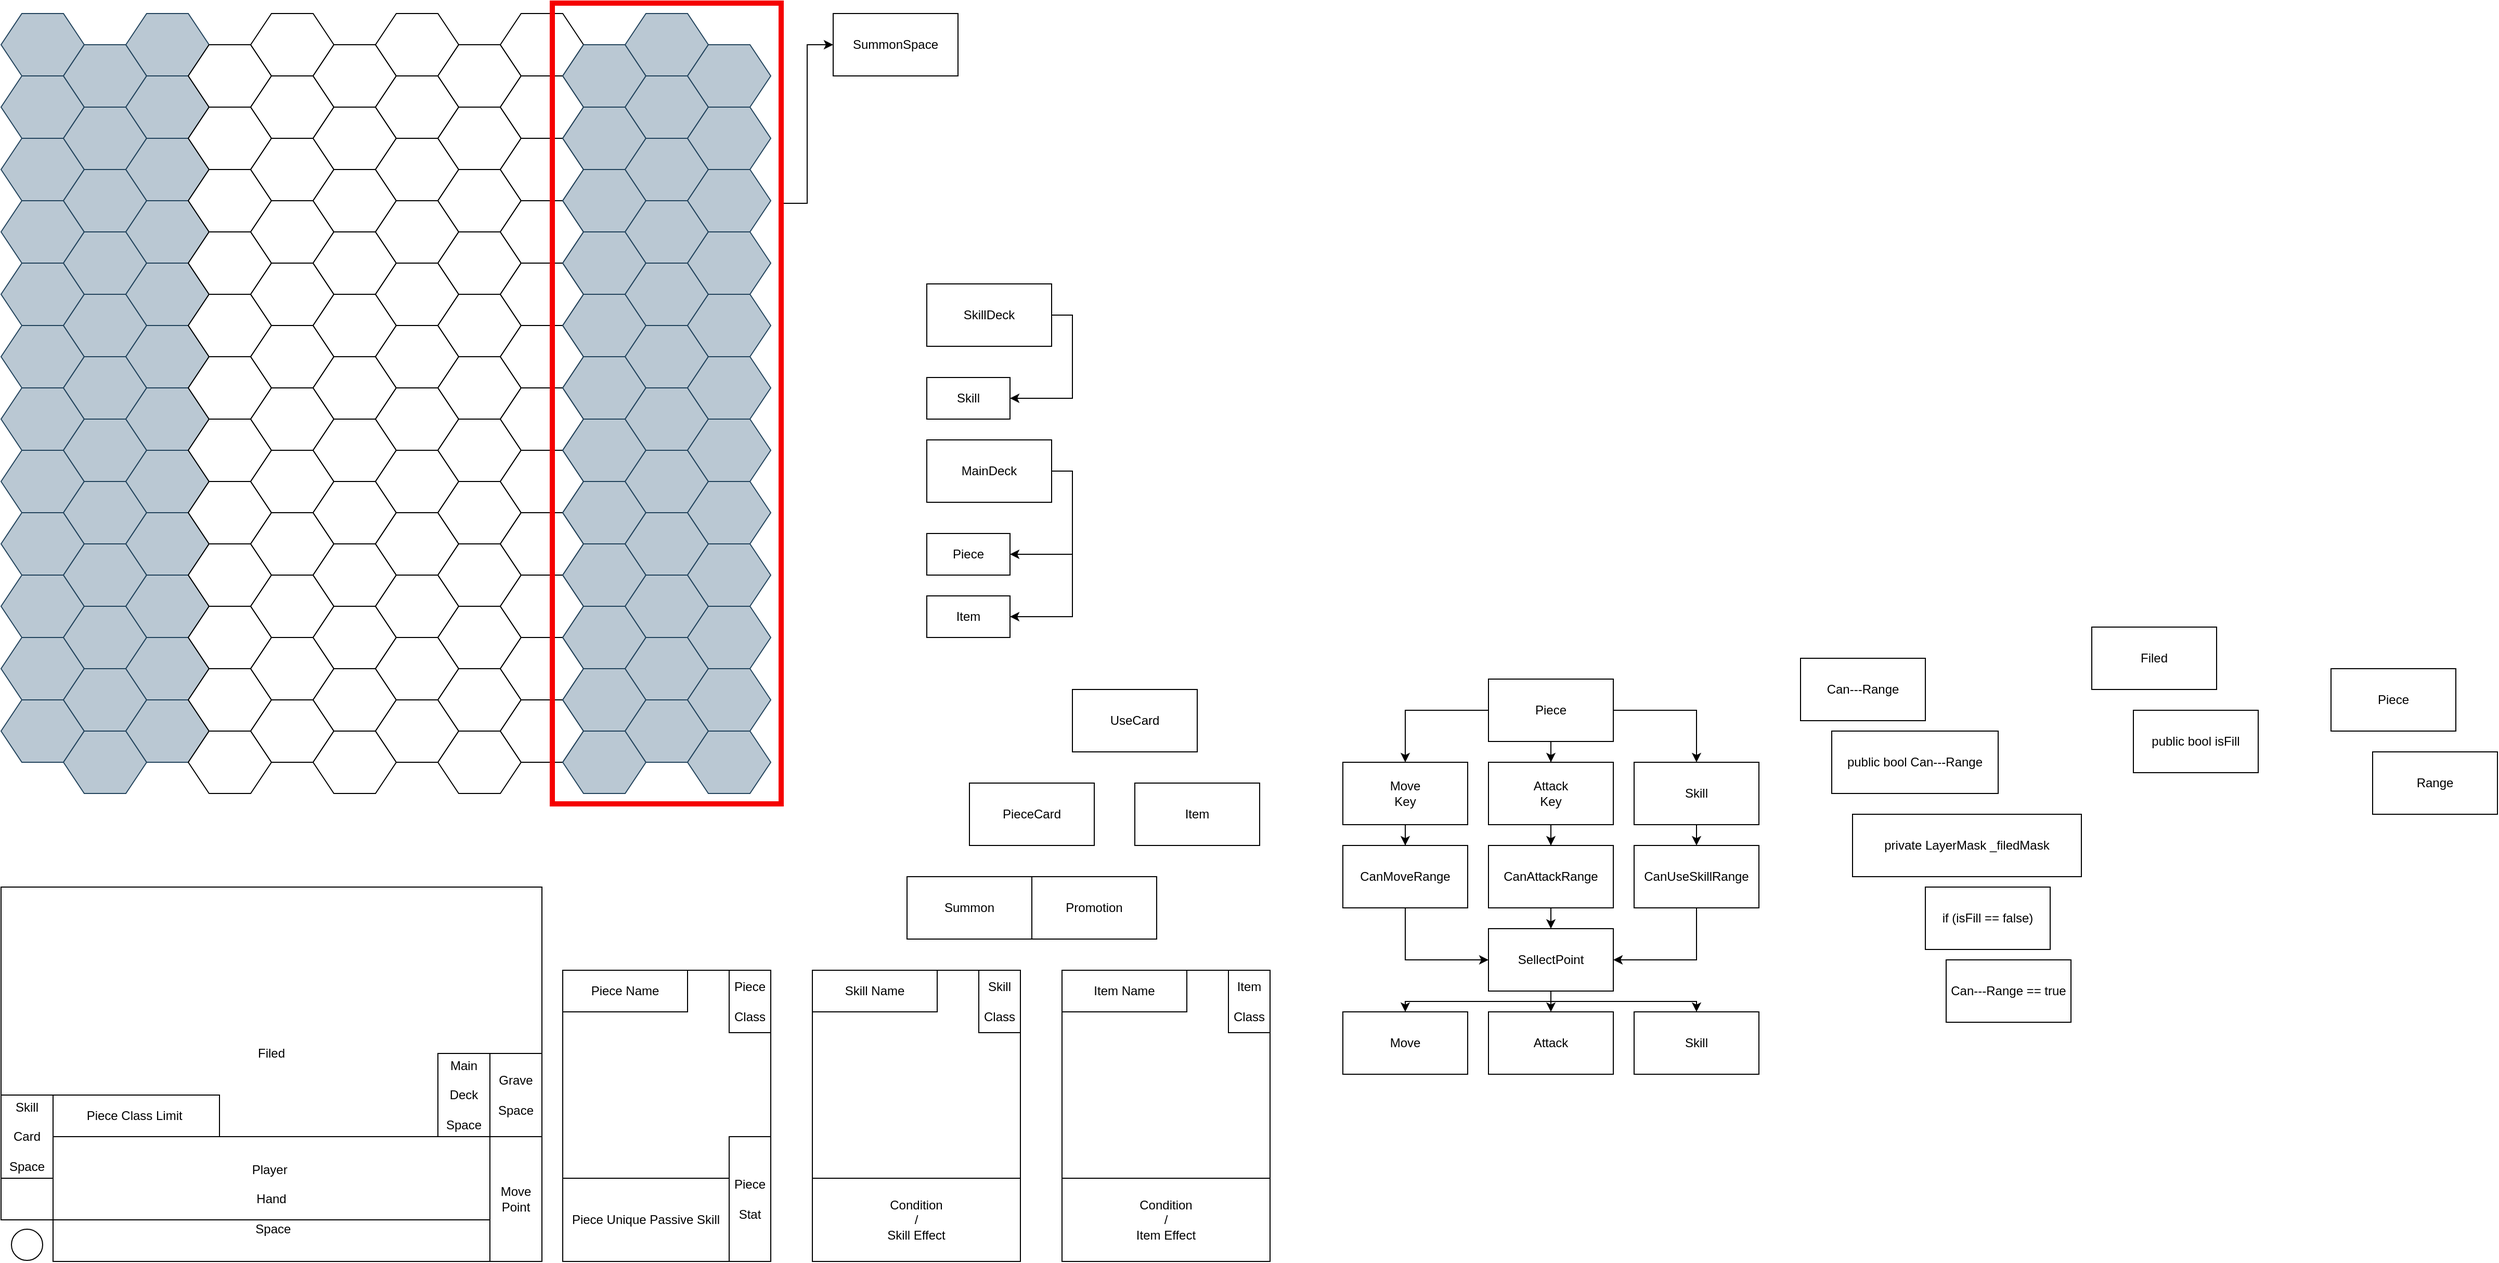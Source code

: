 <mxfile version="21.2.9" type="device">
  <diagram name="페이지-1" id="hdjbhopYSdk3RlSoOf6J">
    <mxGraphModel dx="1674" dy="1910" grid="1" gridSize="10" guides="1" tooltips="1" connect="1" arrows="1" fold="1" page="1" pageScale="1" pageWidth="827" pageHeight="1169" math="0" shadow="0">
      <root>
        <mxCell id="0" />
        <mxCell id="1" parent="0" />
        <mxCell id="jk9RJbKhzx2J6C2vbVzu-240" value="Filed" style="whiteSpace=wrap;html=1;" vertex="1" parent="1">
          <mxGeometry y="840" width="520" height="320" as="geometry" />
        </mxCell>
        <mxCell id="QWAg-1l1D4s0uI_y3CBR-188" value="Grave&lt;br&gt;&lt;br&gt;Space" style="rounded=0;whiteSpace=wrap;html=1;" parent="1" vertex="1">
          <mxGeometry x="470" y="1000" width="50" height="80" as="geometry" />
        </mxCell>
        <mxCell id="QWAg-1l1D4s0uI_y3CBR-186" value="Main&lt;br&gt;&lt;br&gt;Deck&lt;br&gt;&lt;br&gt;Space" style="rounded=0;whiteSpace=wrap;html=1;" parent="1" vertex="1">
          <mxGeometry x="420" y="1000" width="50" height="80" as="geometry" />
        </mxCell>
        <mxCell id="QWAg-1l1D4s0uI_y3CBR-189" value="Skill&lt;br&gt;&lt;br&gt;Card&lt;br&gt;&lt;br&gt;Space" style="rounded=0;whiteSpace=wrap;html=1;" parent="1" vertex="1">
          <mxGeometry y="1040" width="50" height="80" as="geometry" />
        </mxCell>
        <mxCell id="QWAg-1l1D4s0uI_y3CBR-190" value="Piece Class Limit&amp;nbsp;" style="rounded=0;whiteSpace=wrap;html=1;" parent="1" vertex="1">
          <mxGeometry x="50" y="1040" width="160" height="40" as="geometry" />
        </mxCell>
        <mxCell id="QWAg-1l1D4s0uI_y3CBR-201" value="Move&lt;br&gt;Point" style="rounded=0;whiteSpace=wrap;html=1;" parent="1" vertex="1">
          <mxGeometry x="470" y="1080" width="50" height="120" as="geometry" />
        </mxCell>
        <mxCell id="QWAg-1l1D4s0uI_y3CBR-187" value="Player&lt;span style=&quot;white-space: pre;&quot;&gt;	&lt;/span&gt;&lt;br&gt;&lt;br&gt;Hand&lt;br&gt;&lt;br&gt;&lt;span style=&quot;white-space: pre;&quot;&gt;	&lt;/span&gt;Space" style="rounded=0;whiteSpace=wrap;html=1;fillColor=none;" parent="1" vertex="1">
          <mxGeometry x="50" y="1080" width="420" height="120" as="geometry" />
        </mxCell>
        <mxCell id="QWAg-1l1D4s0uI_y3CBR-191" value="" style="rounded=0;whiteSpace=wrap;html=1;" parent="1" vertex="1">
          <mxGeometry x="540" y="920" width="200" height="280" as="geometry" />
        </mxCell>
        <mxCell id="QWAg-1l1D4s0uI_y3CBR-192" value="Piece Name" style="rounded=0;whiteSpace=wrap;html=1;" parent="1" vertex="1">
          <mxGeometry x="540" y="920" width="120" height="40" as="geometry" />
        </mxCell>
        <mxCell id="QWAg-1l1D4s0uI_y3CBR-193" value="Piece Unique Passive Skill" style="rounded=0;whiteSpace=wrap;html=1;" parent="1" vertex="1">
          <mxGeometry x="540" y="1120" width="160" height="80" as="geometry" />
        </mxCell>
        <mxCell id="QWAg-1l1D4s0uI_y3CBR-194" value="Piece &lt;br&gt;&lt;br&gt;Stat" style="rounded=0;whiteSpace=wrap;html=1;" parent="1" vertex="1">
          <mxGeometry x="700" y="1080" width="40" height="120" as="geometry" />
        </mxCell>
        <mxCell id="QWAg-1l1D4s0uI_y3CBR-195" value="Piece &lt;br&gt;&lt;br&gt;Class" style="rounded=0;whiteSpace=wrap;html=1;" parent="1" vertex="1">
          <mxGeometry x="700" y="920" width="40" height="60" as="geometry" />
        </mxCell>
        <mxCell id="QWAg-1l1D4s0uI_y3CBR-196" value="" style="rounded=0;whiteSpace=wrap;html=1;" parent="1" vertex="1">
          <mxGeometry x="780" y="920" width="200" height="280" as="geometry" />
        </mxCell>
        <mxCell id="QWAg-1l1D4s0uI_y3CBR-197" value="Skill Name" style="rounded=0;whiteSpace=wrap;html=1;" parent="1" vertex="1">
          <mxGeometry x="780" y="920" width="120" height="40" as="geometry" />
        </mxCell>
        <mxCell id="QWAg-1l1D4s0uI_y3CBR-198" value="Condition&lt;br&gt;/&lt;br&gt;Skill Effect" style="rounded=0;whiteSpace=wrap;html=1;" parent="1" vertex="1">
          <mxGeometry x="780" y="1120" width="200" height="80" as="geometry" />
        </mxCell>
        <mxCell id="QWAg-1l1D4s0uI_y3CBR-200" value="Skill&lt;br&gt;&lt;br&gt;Class" style="rounded=0;whiteSpace=wrap;html=1;" parent="1" vertex="1">
          <mxGeometry x="940" y="920" width="40" height="60" as="geometry" />
        </mxCell>
        <mxCell id="jk9RJbKhzx2J6C2vbVzu-21" style="edgeStyle=orthogonalEdgeStyle;rounded=0;orthogonalLoop=1;jettySize=auto;html=1;exitX=1;exitY=0.5;exitDx=0;exitDy=0;entryX=1;entryY=0.5;entryDx=0;entryDy=0;" edge="1" parent="1" source="jk9RJbKhzx2J6C2vbVzu-3" target="jk9RJbKhzx2J6C2vbVzu-6">
          <mxGeometry relative="1" as="geometry" />
        </mxCell>
        <mxCell id="jk9RJbKhzx2J6C2vbVzu-22" style="edgeStyle=orthogonalEdgeStyle;rounded=0;orthogonalLoop=1;jettySize=auto;html=1;exitX=1;exitY=0.5;exitDx=0;exitDy=0;entryX=1;entryY=0.5;entryDx=0;entryDy=0;" edge="1" parent="1" source="jk9RJbKhzx2J6C2vbVzu-3" target="jk9RJbKhzx2J6C2vbVzu-8">
          <mxGeometry relative="1" as="geometry" />
        </mxCell>
        <mxCell id="jk9RJbKhzx2J6C2vbVzu-3" value="MainDeck" style="whiteSpace=wrap;html=1;" vertex="1" parent="1">
          <mxGeometry x="890" y="410" width="120" height="60" as="geometry" />
        </mxCell>
        <mxCell id="jk9RJbKhzx2J6C2vbVzu-20" style="edgeStyle=orthogonalEdgeStyle;rounded=0;orthogonalLoop=1;jettySize=auto;html=1;exitX=1;exitY=0.5;exitDx=0;exitDy=0;entryX=1;entryY=0.5;entryDx=0;entryDy=0;" edge="1" parent="1" source="jk9RJbKhzx2J6C2vbVzu-4" target="jk9RJbKhzx2J6C2vbVzu-7">
          <mxGeometry relative="1" as="geometry" />
        </mxCell>
        <mxCell id="jk9RJbKhzx2J6C2vbVzu-4" value="SkillDeck" style="whiteSpace=wrap;html=1;" vertex="1" parent="1">
          <mxGeometry x="890" y="260" width="120" height="60" as="geometry" />
        </mxCell>
        <mxCell id="jk9RJbKhzx2J6C2vbVzu-6" value="Piece" style="rounded=0;whiteSpace=wrap;html=1;" vertex="1" parent="1">
          <mxGeometry x="890" y="500" width="80" height="40" as="geometry" />
        </mxCell>
        <mxCell id="jk9RJbKhzx2J6C2vbVzu-7" value="Skill" style="rounded=0;whiteSpace=wrap;html=1;" vertex="1" parent="1">
          <mxGeometry x="890" y="350" width="80" height="40" as="geometry" />
        </mxCell>
        <mxCell id="jk9RJbKhzx2J6C2vbVzu-8" value="Item" style="rounded=0;whiteSpace=wrap;html=1;" vertex="1" parent="1">
          <mxGeometry x="890" y="560" width="80" height="40" as="geometry" />
        </mxCell>
        <mxCell id="jk9RJbKhzx2J6C2vbVzu-29" value="" style="shape=hexagon;perimeter=hexagonPerimeter2;whiteSpace=wrap;html=1;fixedSize=1;fillColor=#bac8d3;strokeColor=#23445d;" vertex="1" parent="1">
          <mxGeometry width="80" height="60" as="geometry" />
        </mxCell>
        <mxCell id="jk9RJbKhzx2J6C2vbVzu-30" value="" style="shape=hexagon;perimeter=hexagonPerimeter2;whiteSpace=wrap;html=1;fixedSize=1;fillColor=#bac8d3;strokeColor=#23445d;" vertex="1" parent="1">
          <mxGeometry y="60" width="80" height="60" as="geometry" />
        </mxCell>
        <mxCell id="jk9RJbKhzx2J6C2vbVzu-31" value="" style="shape=hexagon;perimeter=hexagonPerimeter2;whiteSpace=wrap;html=1;fixedSize=1;fillColor=#bac8d3;strokeColor=#23445d;" vertex="1" parent="1">
          <mxGeometry y="120" width="80" height="60" as="geometry" />
        </mxCell>
        <mxCell id="jk9RJbKhzx2J6C2vbVzu-32" value="" style="shape=hexagon;perimeter=hexagonPerimeter2;whiteSpace=wrap;html=1;fixedSize=1;fillColor=#bac8d3;strokeColor=#23445d;" vertex="1" parent="1">
          <mxGeometry y="180" width="80" height="60" as="geometry" />
        </mxCell>
        <mxCell id="jk9RJbKhzx2J6C2vbVzu-33" value="" style="shape=hexagon;perimeter=hexagonPerimeter2;whiteSpace=wrap;html=1;fixedSize=1;fillColor=#bac8d3;strokeColor=#23445d;" vertex="1" parent="1">
          <mxGeometry y="240" width="80" height="60" as="geometry" />
        </mxCell>
        <mxCell id="jk9RJbKhzx2J6C2vbVzu-34" value="" style="shape=hexagon;perimeter=hexagonPerimeter2;whiteSpace=wrap;html=1;fixedSize=1;fillColor=#bac8d3;strokeColor=#23445d;" vertex="1" parent="1">
          <mxGeometry y="300" width="80" height="60" as="geometry" />
        </mxCell>
        <mxCell id="jk9RJbKhzx2J6C2vbVzu-35" value="" style="shape=hexagon;perimeter=hexagonPerimeter2;whiteSpace=wrap;html=1;fixedSize=1;fillColor=#bac8d3;strokeColor=#23445d;" vertex="1" parent="1">
          <mxGeometry y="360" width="80" height="60" as="geometry" />
        </mxCell>
        <mxCell id="jk9RJbKhzx2J6C2vbVzu-36" value="" style="shape=hexagon;perimeter=hexagonPerimeter2;whiteSpace=wrap;html=1;fixedSize=1;fillColor=#bac8d3;strokeColor=#23445d;" vertex="1" parent="1">
          <mxGeometry y="420" width="80" height="60" as="geometry" />
        </mxCell>
        <mxCell id="jk9RJbKhzx2J6C2vbVzu-37" value="" style="shape=hexagon;perimeter=hexagonPerimeter2;whiteSpace=wrap;html=1;fixedSize=1;fillColor=#bac8d3;strokeColor=#23445d;" vertex="1" parent="1">
          <mxGeometry y="480" width="80" height="60" as="geometry" />
        </mxCell>
        <mxCell id="jk9RJbKhzx2J6C2vbVzu-38" value="" style="shape=hexagon;perimeter=hexagonPerimeter2;whiteSpace=wrap;html=1;fixedSize=1;fillColor=#bac8d3;strokeColor=#23445d;" vertex="1" parent="1">
          <mxGeometry y="540" width="80" height="60" as="geometry" />
        </mxCell>
        <mxCell id="jk9RJbKhzx2J6C2vbVzu-39" value="" style="shape=hexagon;perimeter=hexagonPerimeter2;whiteSpace=wrap;html=1;fixedSize=1;fillColor=#bac8d3;strokeColor=#23445d;" vertex="1" parent="1">
          <mxGeometry y="600" width="80" height="60" as="geometry" />
        </mxCell>
        <mxCell id="jk9RJbKhzx2J6C2vbVzu-40" value="" style="shape=hexagon;perimeter=hexagonPerimeter2;whiteSpace=wrap;html=1;fixedSize=1;fillColor=#bac8d3;strokeColor=#23445d;" vertex="1" parent="1">
          <mxGeometry y="660" width="80" height="60" as="geometry" />
        </mxCell>
        <mxCell id="jk9RJbKhzx2J6C2vbVzu-41" value="" style="shape=hexagon;perimeter=hexagonPerimeter2;whiteSpace=wrap;html=1;fixedSize=1;fillColor=#bac8d3;strokeColor=#23445d;" vertex="1" parent="1">
          <mxGeometry x="60" y="30" width="80" height="60" as="geometry" />
        </mxCell>
        <mxCell id="jk9RJbKhzx2J6C2vbVzu-42" value="" style="shape=hexagon;perimeter=hexagonPerimeter2;whiteSpace=wrap;html=1;fixedSize=1;fillColor=#bac8d3;strokeColor=#23445d;" vertex="1" parent="1">
          <mxGeometry x="60" y="90" width="80" height="60" as="geometry" />
        </mxCell>
        <mxCell id="jk9RJbKhzx2J6C2vbVzu-43" value="" style="shape=hexagon;perimeter=hexagonPerimeter2;whiteSpace=wrap;html=1;fixedSize=1;fillColor=#bac8d3;strokeColor=#23445d;" vertex="1" parent="1">
          <mxGeometry x="60" y="150" width="80" height="60" as="geometry" />
        </mxCell>
        <mxCell id="jk9RJbKhzx2J6C2vbVzu-44" value="" style="shape=hexagon;perimeter=hexagonPerimeter2;whiteSpace=wrap;html=1;fixedSize=1;fillColor=#bac8d3;strokeColor=#23445d;" vertex="1" parent="1">
          <mxGeometry x="60" y="210" width="80" height="60" as="geometry" />
        </mxCell>
        <mxCell id="jk9RJbKhzx2J6C2vbVzu-45" value="" style="shape=hexagon;perimeter=hexagonPerimeter2;whiteSpace=wrap;html=1;fixedSize=1;fillColor=#bac8d3;strokeColor=#23445d;" vertex="1" parent="1">
          <mxGeometry x="60" y="270" width="80" height="60" as="geometry" />
        </mxCell>
        <mxCell id="jk9RJbKhzx2J6C2vbVzu-46" value="" style="shape=hexagon;perimeter=hexagonPerimeter2;whiteSpace=wrap;html=1;fixedSize=1;fillColor=#bac8d3;strokeColor=#23445d;" vertex="1" parent="1">
          <mxGeometry x="60" y="330" width="80" height="60" as="geometry" />
        </mxCell>
        <mxCell id="jk9RJbKhzx2J6C2vbVzu-47" value="" style="shape=hexagon;perimeter=hexagonPerimeter2;whiteSpace=wrap;html=1;fixedSize=1;fillColor=#bac8d3;strokeColor=#23445d;" vertex="1" parent="1">
          <mxGeometry x="60" y="390" width="80" height="60" as="geometry" />
        </mxCell>
        <mxCell id="jk9RJbKhzx2J6C2vbVzu-48" value="" style="shape=hexagon;perimeter=hexagonPerimeter2;whiteSpace=wrap;html=1;fixedSize=1;fillColor=#bac8d3;strokeColor=#23445d;" vertex="1" parent="1">
          <mxGeometry x="60" y="450" width="80" height="60" as="geometry" />
        </mxCell>
        <mxCell id="jk9RJbKhzx2J6C2vbVzu-49" value="" style="shape=hexagon;perimeter=hexagonPerimeter2;whiteSpace=wrap;html=1;fixedSize=1;fillColor=#bac8d3;strokeColor=#23445d;" vertex="1" parent="1">
          <mxGeometry x="60" y="510" width="80" height="60" as="geometry" />
        </mxCell>
        <mxCell id="jk9RJbKhzx2J6C2vbVzu-50" value="" style="shape=hexagon;perimeter=hexagonPerimeter2;whiteSpace=wrap;html=1;fixedSize=1;fillColor=#bac8d3;strokeColor=#23445d;" vertex="1" parent="1">
          <mxGeometry x="60" y="570" width="80" height="60" as="geometry" />
        </mxCell>
        <mxCell id="jk9RJbKhzx2J6C2vbVzu-51" value="" style="shape=hexagon;perimeter=hexagonPerimeter2;whiteSpace=wrap;html=1;fixedSize=1;fillColor=#bac8d3;strokeColor=#23445d;" vertex="1" parent="1">
          <mxGeometry x="60" y="630" width="80" height="60" as="geometry" />
        </mxCell>
        <mxCell id="jk9RJbKhzx2J6C2vbVzu-52" value="" style="shape=hexagon;perimeter=hexagonPerimeter2;whiteSpace=wrap;html=1;fixedSize=1;fillColor=#bac8d3;strokeColor=#23445d;" vertex="1" parent="1">
          <mxGeometry x="60" y="690" width="80" height="60" as="geometry" />
        </mxCell>
        <mxCell id="jk9RJbKhzx2J6C2vbVzu-77" value="" style="shape=hexagon;perimeter=hexagonPerimeter2;whiteSpace=wrap;html=1;fixedSize=1;fillColor=#bac8d3;strokeColor=#23445d;" vertex="1" parent="1">
          <mxGeometry x="120" width="80" height="60" as="geometry" />
        </mxCell>
        <mxCell id="jk9RJbKhzx2J6C2vbVzu-78" value="" style="shape=hexagon;perimeter=hexagonPerimeter2;whiteSpace=wrap;html=1;fixedSize=1;fillColor=#bac8d3;strokeColor=#23445d;" vertex="1" parent="1">
          <mxGeometry x="120" y="60" width="80" height="60" as="geometry" />
        </mxCell>
        <mxCell id="jk9RJbKhzx2J6C2vbVzu-79" value="" style="shape=hexagon;perimeter=hexagonPerimeter2;whiteSpace=wrap;html=1;fixedSize=1;fillColor=#bac8d3;strokeColor=#23445d;" vertex="1" parent="1">
          <mxGeometry x="120" y="120" width="80" height="60" as="geometry" />
        </mxCell>
        <mxCell id="jk9RJbKhzx2J6C2vbVzu-80" value="" style="shape=hexagon;perimeter=hexagonPerimeter2;whiteSpace=wrap;html=1;fixedSize=1;fillColor=#bac8d3;strokeColor=#23445d;" vertex="1" parent="1">
          <mxGeometry x="120" y="180" width="80" height="60" as="geometry" />
        </mxCell>
        <mxCell id="jk9RJbKhzx2J6C2vbVzu-81" value="" style="shape=hexagon;perimeter=hexagonPerimeter2;whiteSpace=wrap;html=1;fixedSize=1;fillColor=#bac8d3;strokeColor=#23445d;" vertex="1" parent="1">
          <mxGeometry x="120" y="240" width="80" height="60" as="geometry" />
        </mxCell>
        <mxCell id="jk9RJbKhzx2J6C2vbVzu-82" value="" style="shape=hexagon;perimeter=hexagonPerimeter2;whiteSpace=wrap;html=1;fixedSize=1;fillColor=#bac8d3;strokeColor=#23445d;" vertex="1" parent="1">
          <mxGeometry x="120" y="300" width="80" height="60" as="geometry" />
        </mxCell>
        <mxCell id="jk9RJbKhzx2J6C2vbVzu-83" value="" style="shape=hexagon;perimeter=hexagonPerimeter2;whiteSpace=wrap;html=1;fixedSize=1;fillColor=#bac8d3;strokeColor=#23445d;" vertex="1" parent="1">
          <mxGeometry x="120" y="360" width="80" height="60" as="geometry" />
        </mxCell>
        <mxCell id="jk9RJbKhzx2J6C2vbVzu-84" value="" style="shape=hexagon;perimeter=hexagonPerimeter2;whiteSpace=wrap;html=1;fixedSize=1;fillColor=#bac8d3;strokeColor=#23445d;" vertex="1" parent="1">
          <mxGeometry x="120" y="420" width="80" height="60" as="geometry" />
        </mxCell>
        <mxCell id="jk9RJbKhzx2J6C2vbVzu-85" value="" style="shape=hexagon;perimeter=hexagonPerimeter2;whiteSpace=wrap;html=1;fixedSize=1;fillColor=#bac8d3;strokeColor=#23445d;" vertex="1" parent="1">
          <mxGeometry x="120" y="480" width="80" height="60" as="geometry" />
        </mxCell>
        <mxCell id="jk9RJbKhzx2J6C2vbVzu-86" value="" style="shape=hexagon;perimeter=hexagonPerimeter2;whiteSpace=wrap;html=1;fixedSize=1;fillColor=#bac8d3;strokeColor=#23445d;" vertex="1" parent="1">
          <mxGeometry x="120" y="540" width="80" height="60" as="geometry" />
        </mxCell>
        <mxCell id="jk9RJbKhzx2J6C2vbVzu-87" value="" style="shape=hexagon;perimeter=hexagonPerimeter2;whiteSpace=wrap;html=1;fixedSize=1;fillColor=#bac8d3;strokeColor=#23445d;" vertex="1" parent="1">
          <mxGeometry x="120" y="600" width="80" height="60" as="geometry" />
        </mxCell>
        <mxCell id="jk9RJbKhzx2J6C2vbVzu-88" value="" style="shape=hexagon;perimeter=hexagonPerimeter2;whiteSpace=wrap;html=1;fixedSize=1;fillColor=#bac8d3;strokeColor=#23445d;" vertex="1" parent="1">
          <mxGeometry x="120" y="660" width="80" height="60" as="geometry" />
        </mxCell>
        <mxCell id="jk9RJbKhzx2J6C2vbVzu-89" value="" style="shape=hexagon;perimeter=hexagonPerimeter2;whiteSpace=wrap;html=1;fixedSize=1;" vertex="1" parent="1">
          <mxGeometry x="180" y="30" width="80" height="60" as="geometry" />
        </mxCell>
        <mxCell id="jk9RJbKhzx2J6C2vbVzu-90" value="" style="shape=hexagon;perimeter=hexagonPerimeter2;whiteSpace=wrap;html=1;fixedSize=1;" vertex="1" parent="1">
          <mxGeometry x="180" y="90" width="80" height="60" as="geometry" />
        </mxCell>
        <mxCell id="jk9RJbKhzx2J6C2vbVzu-91" value="" style="shape=hexagon;perimeter=hexagonPerimeter2;whiteSpace=wrap;html=1;fixedSize=1;" vertex="1" parent="1">
          <mxGeometry x="180" y="150" width="80" height="60" as="geometry" />
        </mxCell>
        <mxCell id="jk9RJbKhzx2J6C2vbVzu-92" value="" style="shape=hexagon;perimeter=hexagonPerimeter2;whiteSpace=wrap;html=1;fixedSize=1;" vertex="1" parent="1">
          <mxGeometry x="180" y="210" width="80" height="60" as="geometry" />
        </mxCell>
        <mxCell id="jk9RJbKhzx2J6C2vbVzu-93" value="" style="shape=hexagon;perimeter=hexagonPerimeter2;whiteSpace=wrap;html=1;fixedSize=1;" vertex="1" parent="1">
          <mxGeometry x="180" y="270" width="80" height="60" as="geometry" />
        </mxCell>
        <mxCell id="jk9RJbKhzx2J6C2vbVzu-94" value="" style="shape=hexagon;perimeter=hexagonPerimeter2;whiteSpace=wrap;html=1;fixedSize=1;" vertex="1" parent="1">
          <mxGeometry x="180" y="330" width="80" height="60" as="geometry" />
        </mxCell>
        <mxCell id="jk9RJbKhzx2J6C2vbVzu-95" value="" style="shape=hexagon;perimeter=hexagonPerimeter2;whiteSpace=wrap;html=1;fixedSize=1;" vertex="1" parent="1">
          <mxGeometry x="180" y="390" width="80" height="60" as="geometry" />
        </mxCell>
        <mxCell id="jk9RJbKhzx2J6C2vbVzu-96" value="" style="shape=hexagon;perimeter=hexagonPerimeter2;whiteSpace=wrap;html=1;fixedSize=1;" vertex="1" parent="1">
          <mxGeometry x="180" y="450" width="80" height="60" as="geometry" />
        </mxCell>
        <mxCell id="jk9RJbKhzx2J6C2vbVzu-97" value="" style="shape=hexagon;perimeter=hexagonPerimeter2;whiteSpace=wrap;html=1;fixedSize=1;" vertex="1" parent="1">
          <mxGeometry x="180" y="510" width="80" height="60" as="geometry" />
        </mxCell>
        <mxCell id="jk9RJbKhzx2J6C2vbVzu-98" value="" style="shape=hexagon;perimeter=hexagonPerimeter2;whiteSpace=wrap;html=1;fixedSize=1;" vertex="1" parent="1">
          <mxGeometry x="180" y="570" width="80" height="60" as="geometry" />
        </mxCell>
        <mxCell id="jk9RJbKhzx2J6C2vbVzu-99" value="" style="shape=hexagon;perimeter=hexagonPerimeter2;whiteSpace=wrap;html=1;fixedSize=1;" vertex="1" parent="1">
          <mxGeometry x="180" y="630" width="80" height="60" as="geometry" />
        </mxCell>
        <mxCell id="jk9RJbKhzx2J6C2vbVzu-100" value="" style="shape=hexagon;perimeter=hexagonPerimeter2;whiteSpace=wrap;html=1;fixedSize=1;" vertex="1" parent="1">
          <mxGeometry x="180" y="690" width="80" height="60" as="geometry" />
        </mxCell>
        <mxCell id="jk9RJbKhzx2J6C2vbVzu-101" value="" style="shape=hexagon;perimeter=hexagonPerimeter2;whiteSpace=wrap;html=1;fixedSize=1;" vertex="1" parent="1">
          <mxGeometry x="240" width="80" height="60" as="geometry" />
        </mxCell>
        <mxCell id="jk9RJbKhzx2J6C2vbVzu-102" value="" style="shape=hexagon;perimeter=hexagonPerimeter2;whiteSpace=wrap;html=1;fixedSize=1;" vertex="1" parent="1">
          <mxGeometry x="240" y="60" width="80" height="60" as="geometry" />
        </mxCell>
        <mxCell id="jk9RJbKhzx2J6C2vbVzu-103" value="" style="shape=hexagon;perimeter=hexagonPerimeter2;whiteSpace=wrap;html=1;fixedSize=1;" vertex="1" parent="1">
          <mxGeometry x="240" y="120" width="80" height="60" as="geometry" />
        </mxCell>
        <mxCell id="jk9RJbKhzx2J6C2vbVzu-104" value="" style="shape=hexagon;perimeter=hexagonPerimeter2;whiteSpace=wrap;html=1;fixedSize=1;" vertex="1" parent="1">
          <mxGeometry x="240" y="180" width="80" height="60" as="geometry" />
        </mxCell>
        <mxCell id="jk9RJbKhzx2J6C2vbVzu-105" value="" style="shape=hexagon;perimeter=hexagonPerimeter2;whiteSpace=wrap;html=1;fixedSize=1;" vertex="1" parent="1">
          <mxGeometry x="240" y="240" width="80" height="60" as="geometry" />
        </mxCell>
        <mxCell id="jk9RJbKhzx2J6C2vbVzu-106" value="" style="shape=hexagon;perimeter=hexagonPerimeter2;whiteSpace=wrap;html=1;fixedSize=1;" vertex="1" parent="1">
          <mxGeometry x="240" y="300" width="80" height="60" as="geometry" />
        </mxCell>
        <mxCell id="jk9RJbKhzx2J6C2vbVzu-107" value="" style="shape=hexagon;perimeter=hexagonPerimeter2;whiteSpace=wrap;html=1;fixedSize=1;" vertex="1" parent="1">
          <mxGeometry x="240" y="360" width="80" height="60" as="geometry" />
        </mxCell>
        <mxCell id="jk9RJbKhzx2J6C2vbVzu-108" value="" style="shape=hexagon;perimeter=hexagonPerimeter2;whiteSpace=wrap;html=1;fixedSize=1;" vertex="1" parent="1">
          <mxGeometry x="240" y="420" width="80" height="60" as="geometry" />
        </mxCell>
        <mxCell id="jk9RJbKhzx2J6C2vbVzu-109" value="" style="shape=hexagon;perimeter=hexagonPerimeter2;whiteSpace=wrap;html=1;fixedSize=1;" vertex="1" parent="1">
          <mxGeometry x="240" y="480" width="80" height="60" as="geometry" />
        </mxCell>
        <mxCell id="jk9RJbKhzx2J6C2vbVzu-110" value="" style="shape=hexagon;perimeter=hexagonPerimeter2;whiteSpace=wrap;html=1;fixedSize=1;" vertex="1" parent="1">
          <mxGeometry x="240" y="540" width="80" height="60" as="geometry" />
        </mxCell>
        <mxCell id="jk9RJbKhzx2J6C2vbVzu-111" value="" style="shape=hexagon;perimeter=hexagonPerimeter2;whiteSpace=wrap;html=1;fixedSize=1;" vertex="1" parent="1">
          <mxGeometry x="240" y="600" width="80" height="60" as="geometry" />
        </mxCell>
        <mxCell id="jk9RJbKhzx2J6C2vbVzu-112" value="" style="shape=hexagon;perimeter=hexagonPerimeter2;whiteSpace=wrap;html=1;fixedSize=1;" vertex="1" parent="1">
          <mxGeometry x="240" y="660" width="80" height="60" as="geometry" />
        </mxCell>
        <mxCell id="jk9RJbKhzx2J6C2vbVzu-113" value="" style="shape=hexagon;perimeter=hexagonPerimeter2;whiteSpace=wrap;html=1;fixedSize=1;" vertex="1" parent="1">
          <mxGeometry x="300" y="30" width="80" height="60" as="geometry" />
        </mxCell>
        <mxCell id="jk9RJbKhzx2J6C2vbVzu-114" value="" style="shape=hexagon;perimeter=hexagonPerimeter2;whiteSpace=wrap;html=1;fixedSize=1;" vertex="1" parent="1">
          <mxGeometry x="300" y="90" width="80" height="60" as="geometry" />
        </mxCell>
        <mxCell id="jk9RJbKhzx2J6C2vbVzu-115" value="" style="shape=hexagon;perimeter=hexagonPerimeter2;whiteSpace=wrap;html=1;fixedSize=1;" vertex="1" parent="1">
          <mxGeometry x="300" y="150" width="80" height="60" as="geometry" />
        </mxCell>
        <mxCell id="jk9RJbKhzx2J6C2vbVzu-116" value="" style="shape=hexagon;perimeter=hexagonPerimeter2;whiteSpace=wrap;html=1;fixedSize=1;" vertex="1" parent="1">
          <mxGeometry x="300" y="210" width="80" height="60" as="geometry" />
        </mxCell>
        <mxCell id="jk9RJbKhzx2J6C2vbVzu-117" value="" style="shape=hexagon;perimeter=hexagonPerimeter2;whiteSpace=wrap;html=1;fixedSize=1;" vertex="1" parent="1">
          <mxGeometry x="300" y="270" width="80" height="60" as="geometry" />
        </mxCell>
        <mxCell id="jk9RJbKhzx2J6C2vbVzu-118" value="" style="shape=hexagon;perimeter=hexagonPerimeter2;whiteSpace=wrap;html=1;fixedSize=1;" vertex="1" parent="1">
          <mxGeometry x="300" y="330" width="80" height="60" as="geometry" />
        </mxCell>
        <mxCell id="jk9RJbKhzx2J6C2vbVzu-119" value="" style="shape=hexagon;perimeter=hexagonPerimeter2;whiteSpace=wrap;html=1;fixedSize=1;" vertex="1" parent="1">
          <mxGeometry x="300" y="390" width="80" height="60" as="geometry" />
        </mxCell>
        <mxCell id="jk9RJbKhzx2J6C2vbVzu-120" value="" style="shape=hexagon;perimeter=hexagonPerimeter2;whiteSpace=wrap;html=1;fixedSize=1;" vertex="1" parent="1">
          <mxGeometry x="300" y="450" width="80" height="60" as="geometry" />
        </mxCell>
        <mxCell id="jk9RJbKhzx2J6C2vbVzu-121" value="" style="shape=hexagon;perimeter=hexagonPerimeter2;whiteSpace=wrap;html=1;fixedSize=1;" vertex="1" parent="1">
          <mxGeometry x="300" y="510" width="80" height="60" as="geometry" />
        </mxCell>
        <mxCell id="jk9RJbKhzx2J6C2vbVzu-122" value="" style="shape=hexagon;perimeter=hexagonPerimeter2;whiteSpace=wrap;html=1;fixedSize=1;" vertex="1" parent="1">
          <mxGeometry x="300" y="570" width="80" height="60" as="geometry" />
        </mxCell>
        <mxCell id="jk9RJbKhzx2J6C2vbVzu-123" value="" style="shape=hexagon;perimeter=hexagonPerimeter2;whiteSpace=wrap;html=1;fixedSize=1;" vertex="1" parent="1">
          <mxGeometry x="300" y="630" width="80" height="60" as="geometry" />
        </mxCell>
        <mxCell id="jk9RJbKhzx2J6C2vbVzu-124" value="" style="shape=hexagon;perimeter=hexagonPerimeter2;whiteSpace=wrap;html=1;fixedSize=1;" vertex="1" parent="1">
          <mxGeometry x="300" y="690" width="80" height="60" as="geometry" />
        </mxCell>
        <mxCell id="jk9RJbKhzx2J6C2vbVzu-125" value="" style="shape=hexagon;perimeter=hexagonPerimeter2;whiteSpace=wrap;html=1;fixedSize=1;" vertex="1" parent="1">
          <mxGeometry x="360" width="80" height="60" as="geometry" />
        </mxCell>
        <mxCell id="jk9RJbKhzx2J6C2vbVzu-126" value="" style="shape=hexagon;perimeter=hexagonPerimeter2;whiteSpace=wrap;html=1;fixedSize=1;" vertex="1" parent="1">
          <mxGeometry x="360" y="60" width="80" height="60" as="geometry" />
        </mxCell>
        <mxCell id="jk9RJbKhzx2J6C2vbVzu-127" value="" style="shape=hexagon;perimeter=hexagonPerimeter2;whiteSpace=wrap;html=1;fixedSize=1;" vertex="1" parent="1">
          <mxGeometry x="360" y="120" width="80" height="60" as="geometry" />
        </mxCell>
        <mxCell id="jk9RJbKhzx2J6C2vbVzu-128" value="" style="shape=hexagon;perimeter=hexagonPerimeter2;whiteSpace=wrap;html=1;fixedSize=1;" vertex="1" parent="1">
          <mxGeometry x="360" y="180" width="80" height="60" as="geometry" />
        </mxCell>
        <mxCell id="jk9RJbKhzx2J6C2vbVzu-129" value="" style="shape=hexagon;perimeter=hexagonPerimeter2;whiteSpace=wrap;html=1;fixedSize=1;" vertex="1" parent="1">
          <mxGeometry x="360" y="240" width="80" height="60" as="geometry" />
        </mxCell>
        <mxCell id="jk9RJbKhzx2J6C2vbVzu-130" value="" style="shape=hexagon;perimeter=hexagonPerimeter2;whiteSpace=wrap;html=1;fixedSize=1;" vertex="1" parent="1">
          <mxGeometry x="360" y="300" width="80" height="60" as="geometry" />
        </mxCell>
        <mxCell id="jk9RJbKhzx2J6C2vbVzu-131" value="" style="shape=hexagon;perimeter=hexagonPerimeter2;whiteSpace=wrap;html=1;fixedSize=1;" vertex="1" parent="1">
          <mxGeometry x="360" y="360" width="80" height="60" as="geometry" />
        </mxCell>
        <mxCell id="jk9RJbKhzx2J6C2vbVzu-132" value="" style="shape=hexagon;perimeter=hexagonPerimeter2;whiteSpace=wrap;html=1;fixedSize=1;" vertex="1" parent="1">
          <mxGeometry x="360" y="420" width="80" height="60" as="geometry" />
        </mxCell>
        <mxCell id="jk9RJbKhzx2J6C2vbVzu-133" value="" style="shape=hexagon;perimeter=hexagonPerimeter2;whiteSpace=wrap;html=1;fixedSize=1;" vertex="1" parent="1">
          <mxGeometry x="360" y="480" width="80" height="60" as="geometry" />
        </mxCell>
        <mxCell id="jk9RJbKhzx2J6C2vbVzu-134" value="" style="shape=hexagon;perimeter=hexagonPerimeter2;whiteSpace=wrap;html=1;fixedSize=1;" vertex="1" parent="1">
          <mxGeometry x="360" y="540" width="80" height="60" as="geometry" />
        </mxCell>
        <mxCell id="jk9RJbKhzx2J6C2vbVzu-135" value="" style="shape=hexagon;perimeter=hexagonPerimeter2;whiteSpace=wrap;html=1;fixedSize=1;" vertex="1" parent="1">
          <mxGeometry x="360" y="600" width="80" height="60" as="geometry" />
        </mxCell>
        <mxCell id="jk9RJbKhzx2J6C2vbVzu-136" value="" style="shape=hexagon;perimeter=hexagonPerimeter2;whiteSpace=wrap;html=1;fixedSize=1;" vertex="1" parent="1">
          <mxGeometry x="360" y="660" width="80" height="60" as="geometry" />
        </mxCell>
        <mxCell id="jk9RJbKhzx2J6C2vbVzu-137" value="" style="shape=hexagon;perimeter=hexagonPerimeter2;whiteSpace=wrap;html=1;fixedSize=1;" vertex="1" parent="1">
          <mxGeometry x="420" y="30" width="80" height="60" as="geometry" />
        </mxCell>
        <mxCell id="jk9RJbKhzx2J6C2vbVzu-138" value="" style="shape=hexagon;perimeter=hexagonPerimeter2;whiteSpace=wrap;html=1;fixedSize=1;" vertex="1" parent="1">
          <mxGeometry x="420" y="90" width="80" height="60" as="geometry" />
        </mxCell>
        <mxCell id="jk9RJbKhzx2J6C2vbVzu-139" value="" style="shape=hexagon;perimeter=hexagonPerimeter2;whiteSpace=wrap;html=1;fixedSize=1;" vertex="1" parent="1">
          <mxGeometry x="420" y="150" width="80" height="60" as="geometry" />
        </mxCell>
        <mxCell id="jk9RJbKhzx2J6C2vbVzu-140" value="" style="shape=hexagon;perimeter=hexagonPerimeter2;whiteSpace=wrap;html=1;fixedSize=1;" vertex="1" parent="1">
          <mxGeometry x="420" y="210" width="80" height="60" as="geometry" />
        </mxCell>
        <mxCell id="jk9RJbKhzx2J6C2vbVzu-141" value="" style="shape=hexagon;perimeter=hexagonPerimeter2;whiteSpace=wrap;html=1;fixedSize=1;" vertex="1" parent="1">
          <mxGeometry x="420" y="270" width="80" height="60" as="geometry" />
        </mxCell>
        <mxCell id="jk9RJbKhzx2J6C2vbVzu-142" value="" style="shape=hexagon;perimeter=hexagonPerimeter2;whiteSpace=wrap;html=1;fixedSize=1;" vertex="1" parent="1">
          <mxGeometry x="420" y="330" width="80" height="60" as="geometry" />
        </mxCell>
        <mxCell id="jk9RJbKhzx2J6C2vbVzu-143" value="" style="shape=hexagon;perimeter=hexagonPerimeter2;whiteSpace=wrap;html=1;fixedSize=1;" vertex="1" parent="1">
          <mxGeometry x="420" y="390" width="80" height="60" as="geometry" />
        </mxCell>
        <mxCell id="jk9RJbKhzx2J6C2vbVzu-144" value="" style="shape=hexagon;perimeter=hexagonPerimeter2;whiteSpace=wrap;html=1;fixedSize=1;" vertex="1" parent="1">
          <mxGeometry x="420" y="450" width="80" height="60" as="geometry" />
        </mxCell>
        <mxCell id="jk9RJbKhzx2J6C2vbVzu-145" value="" style="shape=hexagon;perimeter=hexagonPerimeter2;whiteSpace=wrap;html=1;fixedSize=1;" vertex="1" parent="1">
          <mxGeometry x="420" y="510" width="80" height="60" as="geometry" />
        </mxCell>
        <mxCell id="jk9RJbKhzx2J6C2vbVzu-146" value="" style="shape=hexagon;perimeter=hexagonPerimeter2;whiteSpace=wrap;html=1;fixedSize=1;" vertex="1" parent="1">
          <mxGeometry x="420" y="570" width="80" height="60" as="geometry" />
        </mxCell>
        <mxCell id="jk9RJbKhzx2J6C2vbVzu-147" value="" style="shape=hexagon;perimeter=hexagonPerimeter2;whiteSpace=wrap;html=1;fixedSize=1;" vertex="1" parent="1">
          <mxGeometry x="420" y="630" width="80" height="60" as="geometry" />
        </mxCell>
        <mxCell id="jk9RJbKhzx2J6C2vbVzu-148" value="" style="shape=hexagon;perimeter=hexagonPerimeter2;whiteSpace=wrap;html=1;fixedSize=1;" vertex="1" parent="1">
          <mxGeometry x="420" y="690" width="80" height="60" as="geometry" />
        </mxCell>
        <mxCell id="jk9RJbKhzx2J6C2vbVzu-149" value="" style="shape=hexagon;perimeter=hexagonPerimeter2;whiteSpace=wrap;html=1;fixedSize=1;" vertex="1" parent="1">
          <mxGeometry x="480" width="80" height="60" as="geometry" />
        </mxCell>
        <mxCell id="jk9RJbKhzx2J6C2vbVzu-150" value="" style="shape=hexagon;perimeter=hexagonPerimeter2;whiteSpace=wrap;html=1;fixedSize=1;" vertex="1" parent="1">
          <mxGeometry x="480" y="60" width="80" height="60" as="geometry" />
        </mxCell>
        <mxCell id="jk9RJbKhzx2J6C2vbVzu-151" value="" style="shape=hexagon;perimeter=hexagonPerimeter2;whiteSpace=wrap;html=1;fixedSize=1;" vertex="1" parent="1">
          <mxGeometry x="480" y="120" width="80" height="60" as="geometry" />
        </mxCell>
        <mxCell id="jk9RJbKhzx2J6C2vbVzu-152" value="" style="shape=hexagon;perimeter=hexagonPerimeter2;whiteSpace=wrap;html=1;fixedSize=1;" vertex="1" parent="1">
          <mxGeometry x="480" y="180" width="80" height="60" as="geometry" />
        </mxCell>
        <mxCell id="jk9RJbKhzx2J6C2vbVzu-153" value="" style="shape=hexagon;perimeter=hexagonPerimeter2;whiteSpace=wrap;html=1;fixedSize=1;" vertex="1" parent="1">
          <mxGeometry x="480" y="240" width="80" height="60" as="geometry" />
        </mxCell>
        <mxCell id="jk9RJbKhzx2J6C2vbVzu-154" value="" style="shape=hexagon;perimeter=hexagonPerimeter2;whiteSpace=wrap;html=1;fixedSize=1;" vertex="1" parent="1">
          <mxGeometry x="480" y="300" width="80" height="60" as="geometry" />
        </mxCell>
        <mxCell id="jk9RJbKhzx2J6C2vbVzu-155" value="" style="shape=hexagon;perimeter=hexagonPerimeter2;whiteSpace=wrap;html=1;fixedSize=1;" vertex="1" parent="1">
          <mxGeometry x="480" y="360" width="80" height="60" as="geometry" />
        </mxCell>
        <mxCell id="jk9RJbKhzx2J6C2vbVzu-156" value="" style="shape=hexagon;perimeter=hexagonPerimeter2;whiteSpace=wrap;html=1;fixedSize=1;" vertex="1" parent="1">
          <mxGeometry x="480" y="420" width="80" height="60" as="geometry" />
        </mxCell>
        <mxCell id="jk9RJbKhzx2J6C2vbVzu-157" value="" style="shape=hexagon;perimeter=hexagonPerimeter2;whiteSpace=wrap;html=1;fixedSize=1;" vertex="1" parent="1">
          <mxGeometry x="480" y="480" width="80" height="60" as="geometry" />
        </mxCell>
        <mxCell id="jk9RJbKhzx2J6C2vbVzu-158" value="" style="shape=hexagon;perimeter=hexagonPerimeter2;whiteSpace=wrap;html=1;fixedSize=1;" vertex="1" parent="1">
          <mxGeometry x="480" y="540" width="80" height="60" as="geometry" />
        </mxCell>
        <mxCell id="jk9RJbKhzx2J6C2vbVzu-159" value="" style="shape=hexagon;perimeter=hexagonPerimeter2;whiteSpace=wrap;html=1;fixedSize=1;" vertex="1" parent="1">
          <mxGeometry x="480" y="600" width="80" height="60" as="geometry" />
        </mxCell>
        <mxCell id="jk9RJbKhzx2J6C2vbVzu-160" value="" style="shape=hexagon;perimeter=hexagonPerimeter2;whiteSpace=wrap;html=1;fixedSize=1;" vertex="1" parent="1">
          <mxGeometry x="480" y="660" width="80" height="60" as="geometry" />
        </mxCell>
        <mxCell id="jk9RJbKhzx2J6C2vbVzu-161" value="" style="shape=hexagon;perimeter=hexagonPerimeter2;whiteSpace=wrap;html=1;fixedSize=1;fillColor=#bac8d3;strokeColor=#23445d;" vertex="1" parent="1">
          <mxGeometry x="540" y="30" width="80" height="60" as="geometry" />
        </mxCell>
        <mxCell id="jk9RJbKhzx2J6C2vbVzu-162" value="" style="shape=hexagon;perimeter=hexagonPerimeter2;whiteSpace=wrap;html=1;fixedSize=1;fillColor=#bac8d3;strokeColor=#23445d;" vertex="1" parent="1">
          <mxGeometry x="540" y="90" width="80" height="60" as="geometry" />
        </mxCell>
        <mxCell id="jk9RJbKhzx2J6C2vbVzu-163" value="" style="shape=hexagon;perimeter=hexagonPerimeter2;whiteSpace=wrap;html=1;fixedSize=1;fillColor=#bac8d3;strokeColor=#23445d;" vertex="1" parent="1">
          <mxGeometry x="540" y="150" width="80" height="60" as="geometry" />
        </mxCell>
        <mxCell id="jk9RJbKhzx2J6C2vbVzu-164" value="" style="shape=hexagon;perimeter=hexagonPerimeter2;whiteSpace=wrap;html=1;fixedSize=1;fillColor=#bac8d3;strokeColor=#23445d;" vertex="1" parent="1">
          <mxGeometry x="540" y="210" width="80" height="60" as="geometry" />
        </mxCell>
        <mxCell id="jk9RJbKhzx2J6C2vbVzu-165" value="" style="shape=hexagon;perimeter=hexagonPerimeter2;whiteSpace=wrap;html=1;fixedSize=1;fillColor=#bac8d3;strokeColor=#23445d;" vertex="1" parent="1">
          <mxGeometry x="540" y="270" width="80" height="60" as="geometry" />
        </mxCell>
        <mxCell id="jk9RJbKhzx2J6C2vbVzu-166" value="" style="shape=hexagon;perimeter=hexagonPerimeter2;whiteSpace=wrap;html=1;fixedSize=1;fillColor=#bac8d3;strokeColor=#23445d;" vertex="1" parent="1">
          <mxGeometry x="540" y="330" width="80" height="60" as="geometry" />
        </mxCell>
        <mxCell id="jk9RJbKhzx2J6C2vbVzu-167" value="" style="shape=hexagon;perimeter=hexagonPerimeter2;whiteSpace=wrap;html=1;fixedSize=1;fillColor=#bac8d3;strokeColor=#23445d;" vertex="1" parent="1">
          <mxGeometry x="540" y="390" width="80" height="60" as="geometry" />
        </mxCell>
        <mxCell id="jk9RJbKhzx2J6C2vbVzu-168" value="" style="shape=hexagon;perimeter=hexagonPerimeter2;whiteSpace=wrap;html=1;fixedSize=1;fillColor=#bac8d3;strokeColor=#23445d;" vertex="1" parent="1">
          <mxGeometry x="540" y="450" width="80" height="60" as="geometry" />
        </mxCell>
        <mxCell id="jk9RJbKhzx2J6C2vbVzu-169" value="" style="shape=hexagon;perimeter=hexagonPerimeter2;whiteSpace=wrap;html=1;fixedSize=1;fillColor=#bac8d3;strokeColor=#23445d;" vertex="1" parent="1">
          <mxGeometry x="540" y="510" width="80" height="60" as="geometry" />
        </mxCell>
        <mxCell id="jk9RJbKhzx2J6C2vbVzu-170" value="" style="shape=hexagon;perimeter=hexagonPerimeter2;whiteSpace=wrap;html=1;fixedSize=1;fillColor=#bac8d3;strokeColor=#23445d;" vertex="1" parent="1">
          <mxGeometry x="540" y="570" width="80" height="60" as="geometry" />
        </mxCell>
        <mxCell id="jk9RJbKhzx2J6C2vbVzu-171" value="" style="shape=hexagon;perimeter=hexagonPerimeter2;whiteSpace=wrap;html=1;fixedSize=1;fillColor=#bac8d3;strokeColor=#23445d;" vertex="1" parent="1">
          <mxGeometry x="540" y="630" width="80" height="60" as="geometry" />
        </mxCell>
        <mxCell id="jk9RJbKhzx2J6C2vbVzu-172" value="" style="shape=hexagon;perimeter=hexagonPerimeter2;whiteSpace=wrap;html=1;fixedSize=1;fillColor=#bac8d3;strokeColor=#23445d;" vertex="1" parent="1">
          <mxGeometry x="540" y="690" width="80" height="60" as="geometry" />
        </mxCell>
        <mxCell id="jk9RJbKhzx2J6C2vbVzu-173" value="" style="shape=hexagon;perimeter=hexagonPerimeter2;whiteSpace=wrap;html=1;fixedSize=1;fillColor=#bac8d3;strokeColor=#23445d;" vertex="1" parent="1">
          <mxGeometry x="600" width="80" height="60" as="geometry" />
        </mxCell>
        <mxCell id="jk9RJbKhzx2J6C2vbVzu-174" value="" style="shape=hexagon;perimeter=hexagonPerimeter2;whiteSpace=wrap;html=1;fixedSize=1;fillColor=#bac8d3;strokeColor=#23445d;" vertex="1" parent="1">
          <mxGeometry x="600" y="60" width="80" height="60" as="geometry" />
        </mxCell>
        <mxCell id="jk9RJbKhzx2J6C2vbVzu-175" value="" style="shape=hexagon;perimeter=hexagonPerimeter2;whiteSpace=wrap;html=1;fixedSize=1;fillColor=#bac8d3;strokeColor=#23445d;" vertex="1" parent="1">
          <mxGeometry x="600" y="120" width="80" height="60" as="geometry" />
        </mxCell>
        <mxCell id="jk9RJbKhzx2J6C2vbVzu-176" value="" style="shape=hexagon;perimeter=hexagonPerimeter2;whiteSpace=wrap;html=1;fixedSize=1;fillColor=#bac8d3;strokeColor=#23445d;" vertex="1" parent="1">
          <mxGeometry x="600" y="180" width="80" height="60" as="geometry" />
        </mxCell>
        <mxCell id="jk9RJbKhzx2J6C2vbVzu-177" value="" style="shape=hexagon;perimeter=hexagonPerimeter2;whiteSpace=wrap;html=1;fixedSize=1;fillColor=#bac8d3;strokeColor=#23445d;" vertex="1" parent="1">
          <mxGeometry x="600" y="240" width="80" height="60" as="geometry" />
        </mxCell>
        <mxCell id="jk9RJbKhzx2J6C2vbVzu-178" value="" style="shape=hexagon;perimeter=hexagonPerimeter2;whiteSpace=wrap;html=1;fixedSize=1;fillColor=#bac8d3;strokeColor=#23445d;" vertex="1" parent="1">
          <mxGeometry x="600" y="300" width="80" height="60" as="geometry" />
        </mxCell>
        <mxCell id="jk9RJbKhzx2J6C2vbVzu-179" value="" style="shape=hexagon;perimeter=hexagonPerimeter2;whiteSpace=wrap;html=1;fixedSize=1;fillColor=#bac8d3;strokeColor=#23445d;" vertex="1" parent="1">
          <mxGeometry x="600" y="360" width="80" height="60" as="geometry" />
        </mxCell>
        <mxCell id="jk9RJbKhzx2J6C2vbVzu-180" value="" style="shape=hexagon;perimeter=hexagonPerimeter2;whiteSpace=wrap;html=1;fixedSize=1;fillColor=#bac8d3;strokeColor=#23445d;" vertex="1" parent="1">
          <mxGeometry x="600" y="420" width="80" height="60" as="geometry" />
        </mxCell>
        <mxCell id="jk9RJbKhzx2J6C2vbVzu-181" value="" style="shape=hexagon;perimeter=hexagonPerimeter2;whiteSpace=wrap;html=1;fixedSize=1;fillColor=#bac8d3;strokeColor=#23445d;" vertex="1" parent="1">
          <mxGeometry x="600" y="480" width="80" height="60" as="geometry" />
        </mxCell>
        <mxCell id="jk9RJbKhzx2J6C2vbVzu-182" value="" style="shape=hexagon;perimeter=hexagonPerimeter2;whiteSpace=wrap;html=1;fixedSize=1;fillColor=#bac8d3;strokeColor=#23445d;" vertex="1" parent="1">
          <mxGeometry x="600" y="540" width="80" height="60" as="geometry" />
        </mxCell>
        <mxCell id="jk9RJbKhzx2J6C2vbVzu-183" value="" style="shape=hexagon;perimeter=hexagonPerimeter2;whiteSpace=wrap;html=1;fixedSize=1;fillColor=#bac8d3;strokeColor=#23445d;" vertex="1" parent="1">
          <mxGeometry x="600" y="600" width="80" height="60" as="geometry" />
        </mxCell>
        <mxCell id="jk9RJbKhzx2J6C2vbVzu-184" value="" style="shape=hexagon;perimeter=hexagonPerimeter2;whiteSpace=wrap;html=1;fixedSize=1;fillColor=#bac8d3;strokeColor=#23445d;" vertex="1" parent="1">
          <mxGeometry x="600" y="660" width="80" height="60" as="geometry" />
        </mxCell>
        <mxCell id="jk9RJbKhzx2J6C2vbVzu-185" value="" style="shape=hexagon;perimeter=hexagonPerimeter2;whiteSpace=wrap;html=1;fixedSize=1;fillColor=#bac8d3;strokeColor=#23445d;" vertex="1" parent="1">
          <mxGeometry x="660" y="30" width="80" height="60" as="geometry" />
        </mxCell>
        <mxCell id="jk9RJbKhzx2J6C2vbVzu-186" value="" style="shape=hexagon;perimeter=hexagonPerimeter2;whiteSpace=wrap;html=1;fixedSize=1;fillColor=#bac8d3;strokeColor=#23445d;" vertex="1" parent="1">
          <mxGeometry x="660" y="90" width="80" height="60" as="geometry" />
        </mxCell>
        <mxCell id="jk9RJbKhzx2J6C2vbVzu-187" value="" style="shape=hexagon;perimeter=hexagonPerimeter2;whiteSpace=wrap;html=1;fixedSize=1;fillColor=#bac8d3;strokeColor=#23445d;" vertex="1" parent="1">
          <mxGeometry x="660" y="150" width="80" height="60" as="geometry" />
        </mxCell>
        <mxCell id="jk9RJbKhzx2J6C2vbVzu-188" value="" style="shape=hexagon;perimeter=hexagonPerimeter2;whiteSpace=wrap;html=1;fixedSize=1;fillColor=#bac8d3;strokeColor=#23445d;" vertex="1" parent="1">
          <mxGeometry x="660" y="210" width="80" height="60" as="geometry" />
        </mxCell>
        <mxCell id="jk9RJbKhzx2J6C2vbVzu-189" value="" style="shape=hexagon;perimeter=hexagonPerimeter2;whiteSpace=wrap;html=1;fixedSize=1;fillColor=#bac8d3;strokeColor=#23445d;" vertex="1" parent="1">
          <mxGeometry x="660" y="270" width="80" height="60" as="geometry" />
        </mxCell>
        <mxCell id="jk9RJbKhzx2J6C2vbVzu-190" value="" style="shape=hexagon;perimeter=hexagonPerimeter2;whiteSpace=wrap;html=1;fixedSize=1;fillColor=#bac8d3;strokeColor=#23445d;" vertex="1" parent="1">
          <mxGeometry x="660" y="330" width="80" height="60" as="geometry" />
        </mxCell>
        <mxCell id="jk9RJbKhzx2J6C2vbVzu-191" value="" style="shape=hexagon;perimeter=hexagonPerimeter2;whiteSpace=wrap;html=1;fixedSize=1;fillColor=#bac8d3;strokeColor=#23445d;" vertex="1" parent="1">
          <mxGeometry x="660" y="390" width="80" height="60" as="geometry" />
        </mxCell>
        <mxCell id="jk9RJbKhzx2J6C2vbVzu-192" value="" style="shape=hexagon;perimeter=hexagonPerimeter2;whiteSpace=wrap;html=1;fixedSize=1;fillColor=#bac8d3;strokeColor=#23445d;" vertex="1" parent="1">
          <mxGeometry x="660" y="450" width="80" height="60" as="geometry" />
        </mxCell>
        <mxCell id="jk9RJbKhzx2J6C2vbVzu-193" value="" style="shape=hexagon;perimeter=hexagonPerimeter2;whiteSpace=wrap;html=1;fixedSize=1;fillColor=#bac8d3;strokeColor=#23445d;" vertex="1" parent="1">
          <mxGeometry x="660" y="510" width="80" height="60" as="geometry" />
        </mxCell>
        <mxCell id="jk9RJbKhzx2J6C2vbVzu-194" value="" style="shape=hexagon;perimeter=hexagonPerimeter2;whiteSpace=wrap;html=1;fixedSize=1;fillColor=#bac8d3;strokeColor=#23445d;" vertex="1" parent="1">
          <mxGeometry x="660" y="570" width="80" height="60" as="geometry" />
        </mxCell>
        <mxCell id="jk9RJbKhzx2J6C2vbVzu-195" value="" style="shape=hexagon;perimeter=hexagonPerimeter2;whiteSpace=wrap;html=1;fixedSize=1;fillColor=#bac8d3;strokeColor=#23445d;" vertex="1" parent="1">
          <mxGeometry x="660" y="630" width="80" height="60" as="geometry" />
        </mxCell>
        <mxCell id="jk9RJbKhzx2J6C2vbVzu-196" value="" style="shape=hexagon;perimeter=hexagonPerimeter2;whiteSpace=wrap;html=1;fixedSize=1;fillColor=#bac8d3;strokeColor=#23445d;" vertex="1" parent="1">
          <mxGeometry x="660" y="690" width="80" height="60" as="geometry" />
        </mxCell>
        <mxCell id="jk9RJbKhzx2J6C2vbVzu-199" style="edgeStyle=orthogonalEdgeStyle;rounded=0;orthogonalLoop=1;jettySize=auto;html=1;exitX=1;exitY=0.25;exitDx=0;exitDy=0;entryX=0;entryY=0.5;entryDx=0;entryDy=0;" edge="1" parent="1" source="jk9RJbKhzx2J6C2vbVzu-197" target="jk9RJbKhzx2J6C2vbVzu-198">
          <mxGeometry relative="1" as="geometry" />
        </mxCell>
        <mxCell id="jk9RJbKhzx2J6C2vbVzu-197" value="" style="whiteSpace=wrap;html=1;fillColor=none;strokeColor=#F50000;strokeWidth=5;" vertex="1" parent="1">
          <mxGeometry x="530" y="-10" width="220" height="770" as="geometry" />
        </mxCell>
        <mxCell id="jk9RJbKhzx2J6C2vbVzu-198" value="SummonSpace" style="whiteSpace=wrap;html=1;" vertex="1" parent="1">
          <mxGeometry x="800" width="120" height="60" as="geometry" />
        </mxCell>
        <mxCell id="jk9RJbKhzx2J6C2vbVzu-200" value="UseCard" style="whiteSpace=wrap;html=1;" vertex="1" parent="1">
          <mxGeometry x="1030" y="650" width="120" height="60" as="geometry" />
        </mxCell>
        <mxCell id="jk9RJbKhzx2J6C2vbVzu-201" value="PieceCard" style="whiteSpace=wrap;html=1;" vertex="1" parent="1">
          <mxGeometry x="931" y="740" width="120" height="60" as="geometry" />
        </mxCell>
        <mxCell id="jk9RJbKhzx2J6C2vbVzu-202" value="Summon" style="whiteSpace=wrap;html=1;" vertex="1" parent="1">
          <mxGeometry x="871" y="830" width="120" height="60" as="geometry" />
        </mxCell>
        <mxCell id="jk9RJbKhzx2J6C2vbVzu-203" value="Promotion" style="whiteSpace=wrap;html=1;" vertex="1" parent="1">
          <mxGeometry x="991" y="830" width="120" height="60" as="geometry" />
        </mxCell>
        <mxCell id="jk9RJbKhzx2J6C2vbVzu-225" style="edgeStyle=orthogonalEdgeStyle;rounded=0;orthogonalLoop=1;jettySize=auto;html=1;exitX=0.5;exitY=1;exitDx=0;exitDy=0;entryX=0.5;entryY=0;entryDx=0;entryDy=0;" edge="1" parent="1" source="jk9RJbKhzx2J6C2vbVzu-204" target="jk9RJbKhzx2J6C2vbVzu-212">
          <mxGeometry relative="1" as="geometry" />
        </mxCell>
        <mxCell id="jk9RJbKhzx2J6C2vbVzu-204" value="Skill" style="whiteSpace=wrap;html=1;" vertex="1" parent="1">
          <mxGeometry x="1570" y="720" width="120" height="60" as="geometry" />
        </mxCell>
        <mxCell id="jk9RJbKhzx2J6C2vbVzu-205" value="Item" style="whiteSpace=wrap;html=1;" vertex="1" parent="1">
          <mxGeometry x="1090" y="740" width="120" height="60" as="geometry" />
        </mxCell>
        <mxCell id="jk9RJbKhzx2J6C2vbVzu-220" style="edgeStyle=orthogonalEdgeStyle;rounded=0;orthogonalLoop=1;jettySize=auto;html=1;exitX=0;exitY=0.5;exitDx=0;exitDy=0;" edge="1" parent="1" source="jk9RJbKhzx2J6C2vbVzu-206" target="jk9RJbKhzx2J6C2vbVzu-207">
          <mxGeometry relative="1" as="geometry" />
        </mxCell>
        <mxCell id="jk9RJbKhzx2J6C2vbVzu-221" style="edgeStyle=orthogonalEdgeStyle;rounded=0;orthogonalLoop=1;jettySize=auto;html=1;exitX=1;exitY=0.5;exitDx=0;exitDy=0;" edge="1" parent="1" source="jk9RJbKhzx2J6C2vbVzu-206" target="jk9RJbKhzx2J6C2vbVzu-204">
          <mxGeometry relative="1" as="geometry" />
        </mxCell>
        <mxCell id="jk9RJbKhzx2J6C2vbVzu-222" style="edgeStyle=orthogonalEdgeStyle;rounded=0;orthogonalLoop=1;jettySize=auto;html=1;exitX=0.5;exitY=1;exitDx=0;exitDy=0;" edge="1" parent="1" source="jk9RJbKhzx2J6C2vbVzu-206" target="jk9RJbKhzx2J6C2vbVzu-208">
          <mxGeometry relative="1" as="geometry" />
        </mxCell>
        <mxCell id="jk9RJbKhzx2J6C2vbVzu-206" value="Piece" style="whiteSpace=wrap;html=1;" vertex="1" parent="1">
          <mxGeometry x="1430" y="640" width="120" height="60" as="geometry" />
        </mxCell>
        <mxCell id="jk9RJbKhzx2J6C2vbVzu-223" style="edgeStyle=orthogonalEdgeStyle;rounded=0;orthogonalLoop=1;jettySize=auto;html=1;exitX=0.5;exitY=1;exitDx=0;exitDy=0;" edge="1" parent="1" source="jk9RJbKhzx2J6C2vbVzu-207" target="jk9RJbKhzx2J6C2vbVzu-209">
          <mxGeometry relative="1" as="geometry" />
        </mxCell>
        <mxCell id="jk9RJbKhzx2J6C2vbVzu-207" value="Move&lt;br&gt;Key" style="whiteSpace=wrap;html=1;" vertex="1" parent="1">
          <mxGeometry x="1290" y="720" width="120" height="60" as="geometry" />
        </mxCell>
        <mxCell id="jk9RJbKhzx2J6C2vbVzu-224" style="edgeStyle=orthogonalEdgeStyle;rounded=0;orthogonalLoop=1;jettySize=auto;html=1;exitX=0.5;exitY=1;exitDx=0;exitDy=0;" edge="1" parent="1" source="jk9RJbKhzx2J6C2vbVzu-208" target="jk9RJbKhzx2J6C2vbVzu-210">
          <mxGeometry relative="1" as="geometry" />
        </mxCell>
        <mxCell id="jk9RJbKhzx2J6C2vbVzu-208" value="Attack&lt;br&gt;Key" style="whiteSpace=wrap;html=1;" vertex="1" parent="1">
          <mxGeometry x="1430" y="720" width="120" height="60" as="geometry" />
        </mxCell>
        <mxCell id="jk9RJbKhzx2J6C2vbVzu-217" style="edgeStyle=orthogonalEdgeStyle;rounded=0;orthogonalLoop=1;jettySize=auto;html=1;exitX=0.5;exitY=1;exitDx=0;exitDy=0;entryX=0;entryY=0.5;entryDx=0;entryDy=0;" edge="1" parent="1" source="jk9RJbKhzx2J6C2vbVzu-209" target="jk9RJbKhzx2J6C2vbVzu-211">
          <mxGeometry relative="1" as="geometry" />
        </mxCell>
        <mxCell id="jk9RJbKhzx2J6C2vbVzu-209" value="CanMoveRange" style="whiteSpace=wrap;html=1;" vertex="1" parent="1">
          <mxGeometry x="1290" y="800" width="120" height="60" as="geometry" />
        </mxCell>
        <mxCell id="jk9RJbKhzx2J6C2vbVzu-218" style="edgeStyle=orthogonalEdgeStyle;rounded=0;orthogonalLoop=1;jettySize=auto;html=1;exitX=0.5;exitY=1;exitDx=0;exitDy=0;entryX=0.5;entryY=0;entryDx=0;entryDy=0;" edge="1" parent="1" source="jk9RJbKhzx2J6C2vbVzu-210" target="jk9RJbKhzx2J6C2vbVzu-211">
          <mxGeometry relative="1" as="geometry" />
        </mxCell>
        <mxCell id="jk9RJbKhzx2J6C2vbVzu-210" value="CanAttackRange" style="whiteSpace=wrap;html=1;" vertex="1" parent="1">
          <mxGeometry x="1430" y="800" width="120" height="60" as="geometry" />
        </mxCell>
        <mxCell id="jk9RJbKhzx2J6C2vbVzu-226" style="edgeStyle=orthogonalEdgeStyle;rounded=0;orthogonalLoop=1;jettySize=auto;html=1;exitX=0.5;exitY=1;exitDx=0;exitDy=0;entryX=0.5;entryY=0;entryDx=0;entryDy=0;" edge="1" parent="1" source="jk9RJbKhzx2J6C2vbVzu-211" target="jk9RJbKhzx2J6C2vbVzu-213">
          <mxGeometry relative="1" as="geometry">
            <Array as="points">
              <mxPoint x="1490" y="950" />
              <mxPoint x="1350" y="950" />
            </Array>
          </mxGeometry>
        </mxCell>
        <mxCell id="jk9RJbKhzx2J6C2vbVzu-227" style="edgeStyle=orthogonalEdgeStyle;rounded=0;orthogonalLoop=1;jettySize=auto;html=1;exitX=0.5;exitY=1;exitDx=0;exitDy=0;entryX=0.5;entryY=0;entryDx=0;entryDy=0;" edge="1" parent="1" source="jk9RJbKhzx2J6C2vbVzu-211" target="jk9RJbKhzx2J6C2vbVzu-214">
          <mxGeometry relative="1" as="geometry" />
        </mxCell>
        <mxCell id="jk9RJbKhzx2J6C2vbVzu-228" style="edgeStyle=orthogonalEdgeStyle;rounded=0;orthogonalLoop=1;jettySize=auto;html=1;exitX=0.5;exitY=1;exitDx=0;exitDy=0;" edge="1" parent="1" source="jk9RJbKhzx2J6C2vbVzu-211" target="jk9RJbKhzx2J6C2vbVzu-216">
          <mxGeometry relative="1" as="geometry">
            <Array as="points">
              <mxPoint x="1490" y="950" />
              <mxPoint x="1630" y="950" />
            </Array>
          </mxGeometry>
        </mxCell>
        <mxCell id="jk9RJbKhzx2J6C2vbVzu-211" value="SellectPoint" style="whiteSpace=wrap;html=1;" vertex="1" parent="1">
          <mxGeometry x="1430" y="880" width="120" height="60" as="geometry" />
        </mxCell>
        <mxCell id="jk9RJbKhzx2J6C2vbVzu-219" style="edgeStyle=orthogonalEdgeStyle;rounded=0;orthogonalLoop=1;jettySize=auto;html=1;exitX=0.5;exitY=1;exitDx=0;exitDy=0;entryX=1;entryY=0.5;entryDx=0;entryDy=0;" edge="1" parent="1" source="jk9RJbKhzx2J6C2vbVzu-212" target="jk9RJbKhzx2J6C2vbVzu-211">
          <mxGeometry relative="1" as="geometry" />
        </mxCell>
        <mxCell id="jk9RJbKhzx2J6C2vbVzu-212" value="CanUseSkillRange" style="whiteSpace=wrap;html=1;" vertex="1" parent="1">
          <mxGeometry x="1570" y="800" width="120" height="60" as="geometry" />
        </mxCell>
        <mxCell id="jk9RJbKhzx2J6C2vbVzu-213" value="Move" style="whiteSpace=wrap;html=1;" vertex="1" parent="1">
          <mxGeometry x="1290" y="960" width="120" height="60" as="geometry" />
        </mxCell>
        <mxCell id="jk9RJbKhzx2J6C2vbVzu-214" value="Attack" style="whiteSpace=wrap;html=1;" vertex="1" parent="1">
          <mxGeometry x="1430" y="960" width="120" height="60" as="geometry" />
        </mxCell>
        <mxCell id="jk9RJbKhzx2J6C2vbVzu-216" value="Skill" style="whiteSpace=wrap;html=1;" vertex="1" parent="1">
          <mxGeometry x="1570" y="960" width="120" height="60" as="geometry" />
        </mxCell>
        <mxCell id="jk9RJbKhzx2J6C2vbVzu-229" value="Can---Range" style="whiteSpace=wrap;html=1;" vertex="1" parent="1">
          <mxGeometry x="1730" y="620" width="120" height="60" as="geometry" />
        </mxCell>
        <mxCell id="jk9RJbKhzx2J6C2vbVzu-230" value="public bool Can---Range" style="whiteSpace=wrap;html=1;" vertex="1" parent="1">
          <mxGeometry x="1760" y="690" width="160" height="60" as="geometry" />
        </mxCell>
        <mxCell id="jk9RJbKhzx2J6C2vbVzu-232" value="private LayerMask _filedMask" style="whiteSpace=wrap;html=1;" vertex="1" parent="1">
          <mxGeometry x="1780" y="770" width="220" height="60" as="geometry" />
        </mxCell>
        <mxCell id="jk9RJbKhzx2J6C2vbVzu-233" value="Filed" style="whiteSpace=wrap;html=1;" vertex="1" parent="1">
          <mxGeometry x="2010" y="590" width="120" height="60" as="geometry" />
        </mxCell>
        <mxCell id="jk9RJbKhzx2J6C2vbVzu-234" value="public bool isFill" style="whiteSpace=wrap;html=1;" vertex="1" parent="1">
          <mxGeometry x="2050" y="670" width="120" height="60" as="geometry" />
        </mxCell>
        <mxCell id="jk9RJbKhzx2J6C2vbVzu-235" value="if (isFill == false)" style="whiteSpace=wrap;html=1;" vertex="1" parent="1">
          <mxGeometry x="1850" y="840" width="120" height="60" as="geometry" />
        </mxCell>
        <mxCell id="jk9RJbKhzx2J6C2vbVzu-236" value="Can---Range == true" style="whiteSpace=wrap;html=1;" vertex="1" parent="1">
          <mxGeometry x="1870" y="910" width="120" height="60" as="geometry" />
        </mxCell>
        <mxCell id="jk9RJbKhzx2J6C2vbVzu-237" value="Piece" style="whiteSpace=wrap;html=1;" vertex="1" parent="1">
          <mxGeometry x="2240" y="630" width="120" height="60" as="geometry" />
        </mxCell>
        <mxCell id="jk9RJbKhzx2J6C2vbVzu-238" value="Range" style="whiteSpace=wrap;html=1;" vertex="1" parent="1">
          <mxGeometry x="2280" y="710" width="120" height="60" as="geometry" />
        </mxCell>
        <mxCell id="jk9RJbKhzx2J6C2vbVzu-241" value="" style="ellipse;whiteSpace=wrap;html=1;" vertex="1" parent="1">
          <mxGeometry x="10" y="1169" width="30" height="30" as="geometry" />
        </mxCell>
        <mxCell id="jk9RJbKhzx2J6C2vbVzu-242" value="" style="rounded=0;whiteSpace=wrap;html=1;" vertex="1" parent="1">
          <mxGeometry x="1020" y="920" width="200" height="280" as="geometry" />
        </mxCell>
        <mxCell id="jk9RJbKhzx2J6C2vbVzu-243" value="Item Name" style="rounded=0;whiteSpace=wrap;html=1;" vertex="1" parent="1">
          <mxGeometry x="1020" y="920" width="120" height="40" as="geometry" />
        </mxCell>
        <mxCell id="jk9RJbKhzx2J6C2vbVzu-244" value="Condition&lt;br&gt;/&lt;br&gt;Item Effect" style="rounded=0;whiteSpace=wrap;html=1;" vertex="1" parent="1">
          <mxGeometry x="1020" y="1120" width="200" height="80" as="geometry" />
        </mxCell>
        <mxCell id="jk9RJbKhzx2J6C2vbVzu-245" value="Item&lt;br&gt;&lt;br&gt;Class" style="rounded=0;whiteSpace=wrap;html=1;" vertex="1" parent="1">
          <mxGeometry x="1180" y="920" width="40" height="60" as="geometry" />
        </mxCell>
      </root>
    </mxGraphModel>
  </diagram>
</mxfile>
